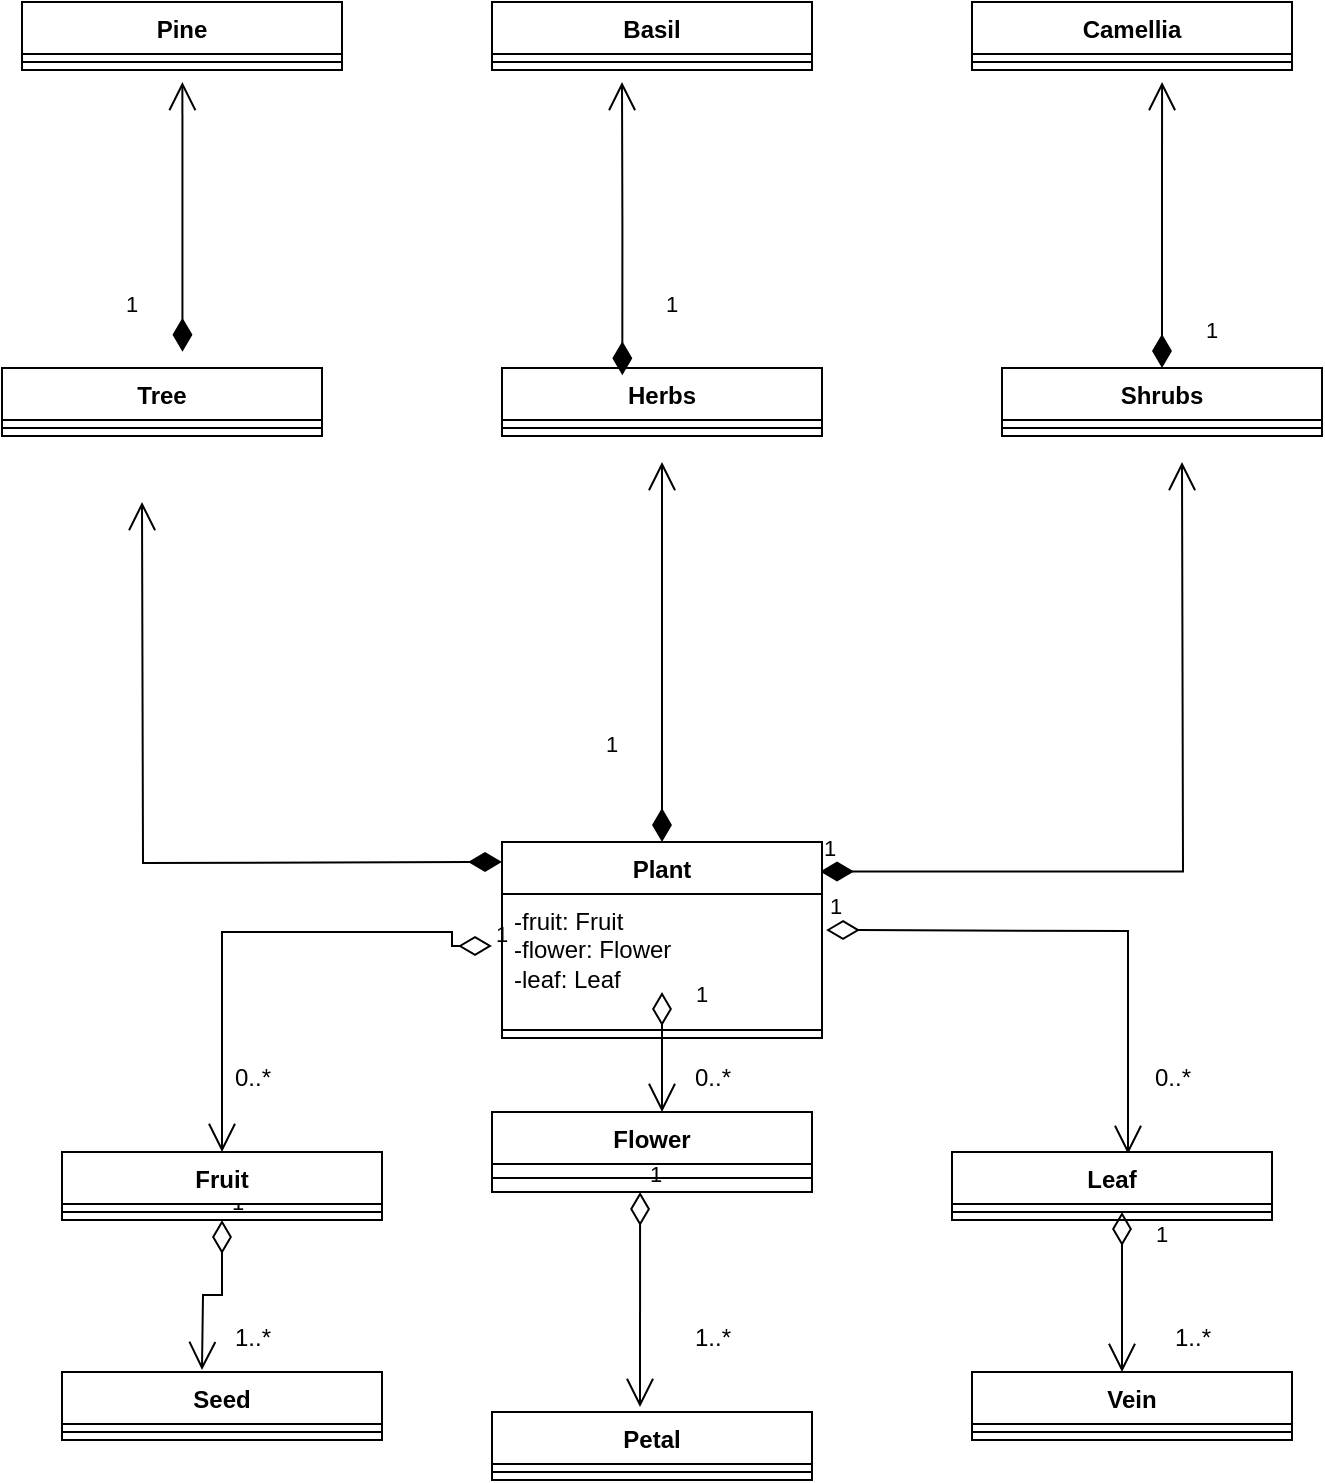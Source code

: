 <mxfile version="24.7.1" type="google">
  <diagram name="Page-1" id="ePIaogP2R6gvT1tS4hNt">
    <mxGraphModel grid="1" page="1" gridSize="10" guides="1" tooltips="1" connect="1" arrows="1" fold="1" pageScale="1" pageWidth="850" pageHeight="1100" math="0" shadow="0">
      <root>
        <mxCell id="0" />
        <mxCell id="1" parent="0" />
        <mxCell id="QnhSJK3ktMN0cWK12_jW-1" value="1" style="endArrow=open;html=1;endSize=12;startArrow=diamondThin;startSize=14;startFill=0;edgeStyle=orthogonalEdgeStyle;align=left;verticalAlign=bottom;rounded=0;entryX=0.5;entryY=0;entryDx=0;entryDy=0;exitX=0;exitY=0.5;exitDx=0;exitDy=0;" edge="1" parent="1" target="QnhSJK3ktMN0cWK12_jW-13">
          <mxGeometry x="-1" y="3" relative="1" as="geometry">
            <mxPoint x="225.0" y="91.99" as="sourcePoint" />
            <mxPoint x="90" y="184.99" as="targetPoint" />
            <Array as="points">
              <mxPoint x="205" y="91.99" />
              <mxPoint x="205" y="84.99" />
              <mxPoint x="90" y="84.99" />
            </Array>
          </mxGeometry>
        </mxCell>
        <mxCell id="QnhSJK3ktMN0cWK12_jW-2" value="1" style="endArrow=open;html=1;endSize=12;startArrow=diamondThin;startSize=14;startFill=0;edgeStyle=orthogonalEdgeStyle;align=left;verticalAlign=bottom;rounded=0;exitX=1.044;exitY=0.265;exitDx=0;exitDy=0;exitPerimeter=0;entryX=0.55;entryY=0.029;entryDx=0;entryDy=0;entryPerimeter=0;" edge="1" parent="1" target="QnhSJK3ktMN0cWK12_jW-17">
          <mxGeometry x="-1" y="3" relative="1" as="geometry">
            <mxPoint x="392.04" y="84" as="sourcePoint" />
            <mxPoint x="540" y="174.99" as="targetPoint" />
          </mxGeometry>
        </mxCell>
        <mxCell id="QnhSJK3ktMN0cWK12_jW-3" value="1" style="endArrow=open;html=1;endSize=12;startArrow=diamondThin;startSize=14;startFill=0;edgeStyle=orthogonalEdgeStyle;align=left;verticalAlign=bottom;rounded=0;exitX=0.5;exitY=1;exitDx=0;exitDy=0;entryX=0.409;entryY=-0.02;entryDx=0;entryDy=0;entryPerimeter=0;" edge="1" parent="1" source="QnhSJK3ktMN0cWK12_jW-13">
          <mxGeometry x="-1" y="3" relative="1" as="geometry">
            <mxPoint x="69.99" y="233.99" as="sourcePoint" />
            <mxPoint x="79.99" y="303.99" as="targetPoint" />
          </mxGeometry>
        </mxCell>
        <mxCell id="QnhSJK3ktMN0cWK12_jW-4" value="1" style="endArrow=open;html=1;endSize=12;startArrow=diamondThin;startSize=14;startFill=0;edgeStyle=orthogonalEdgeStyle;align=left;verticalAlign=bottom;rounded=0;entryX=0.436;entryY=-0.02;entryDx=0;entryDy=0;entryPerimeter=0;" edge="1" parent="1">
          <mxGeometry x="-1" y="3" relative="1" as="geometry">
            <mxPoint x="299.04" y="214.99" as="sourcePoint" />
            <mxPoint x="299" y="322.49" as="targetPoint" />
          </mxGeometry>
        </mxCell>
        <mxCell id="QnhSJK3ktMN0cWK12_jW-5" value="1" style="endArrow=open;html=1;endSize=12;startArrow=diamondThin;startSize=14;startFill=0;edgeStyle=orthogonalEdgeStyle;align=left;verticalAlign=bottom;rounded=0;exitX=0.5;exitY=1;exitDx=0;exitDy=0;entryX=0.5;entryY=0;entryDx=0;entryDy=0;" edge="1" parent="1">
          <mxGeometry x="-0.667" y="15" relative="1" as="geometry">
            <mxPoint x="310" y="114.99" as="sourcePoint" />
            <mxPoint x="310" y="174.99" as="targetPoint" />
            <mxPoint as="offset" />
          </mxGeometry>
        </mxCell>
        <mxCell id="QnhSJK3ktMN0cWK12_jW-6" value="1" style="endArrow=open;html=1;endSize=12;startArrow=diamondThin;startSize=14;startFill=0;edgeStyle=orthogonalEdgeStyle;align=left;verticalAlign=bottom;rounded=0;exitX=0.5;exitY=1;exitDx=0;exitDy=0;entryX=0.5;entryY=0;entryDx=0;entryDy=0;" edge="1" parent="1">
          <mxGeometry x="-0.499" y="15" relative="1" as="geometry">
            <mxPoint x="540" y="224.99" as="sourcePoint" />
            <mxPoint x="540" y="304.99" as="targetPoint" />
            <mxPoint as="offset" />
          </mxGeometry>
        </mxCell>
        <mxCell id="QnhSJK3ktMN0cWK12_jW-7" value="0..*" style="text;html=1;align=center;verticalAlign=middle;resizable=0;points=[];autosize=1;strokeColor=none;fillColor=none;" vertex="1" parent="1">
          <mxGeometry x="85" y="142.99" width="40" height="30" as="geometry" />
        </mxCell>
        <mxCell id="QnhSJK3ktMN0cWK12_jW-8" value="1..*" style="text;html=1;align=center;verticalAlign=middle;resizable=0;points=[];autosize=1;strokeColor=none;fillColor=none;" vertex="1" parent="1">
          <mxGeometry x="85" y="272.99" width="40" height="30" as="geometry" />
        </mxCell>
        <mxCell id="QnhSJK3ktMN0cWK12_jW-9" value="0..*" style="text;html=1;align=center;verticalAlign=middle;resizable=0;points=[];autosize=1;strokeColor=none;fillColor=none;" vertex="1" parent="1">
          <mxGeometry x="315" y="142.99" width="40" height="30" as="geometry" />
        </mxCell>
        <mxCell id="QnhSJK3ktMN0cWK12_jW-10" value="1..*" style="text;html=1;align=center;verticalAlign=middle;resizable=0;points=[];autosize=1;strokeColor=none;fillColor=none;" vertex="1" parent="1">
          <mxGeometry x="315" y="272.99" width="40" height="30" as="geometry" />
        </mxCell>
        <mxCell id="QnhSJK3ktMN0cWK12_jW-11" value="0..*" style="text;html=1;align=center;verticalAlign=middle;resizable=0;points=[];autosize=1;strokeColor=none;fillColor=none;" vertex="1" parent="1">
          <mxGeometry x="545" y="142.99" width="40" height="30" as="geometry" />
        </mxCell>
        <mxCell id="QnhSJK3ktMN0cWK12_jW-12" value="1..*" style="text;html=1;align=center;verticalAlign=middle;resizable=0;points=[];autosize=1;strokeColor=none;fillColor=none;" vertex="1" parent="1">
          <mxGeometry x="555" y="272.99" width="40" height="30" as="geometry" />
        </mxCell>
        <mxCell id="QnhSJK3ktMN0cWK12_jW-13" value="Fruit" style="swimlane;fontStyle=1;align=center;verticalAlign=top;childLayout=stackLayout;horizontal=1;startSize=26;horizontalStack=0;resizeParent=1;resizeParentMax=0;resizeLast=0;collapsible=1;marginBottom=0;whiteSpace=wrap;html=1;" vertex="1" parent="1">
          <mxGeometry x="10" y="194.99" width="160" height="34" as="geometry" />
        </mxCell>
        <mxCell id="QnhSJK3ktMN0cWK12_jW-14" value="" style="line;strokeWidth=1;fillColor=none;align=left;verticalAlign=middle;spacingTop=-1;spacingLeft=3;spacingRight=3;rotatable=0;labelPosition=right;points=[];portConstraint=eastwest;strokeColor=inherit;" vertex="1" parent="QnhSJK3ktMN0cWK12_jW-13">
          <mxGeometry y="26" width="160" height="8" as="geometry" />
        </mxCell>
        <mxCell id="QnhSJK3ktMN0cWK12_jW-15" value="Flower" style="swimlane;fontStyle=1;align=center;verticalAlign=top;childLayout=stackLayout;horizontal=1;startSize=26;horizontalStack=0;resizeParent=1;resizeParentMax=0;resizeLast=0;collapsible=1;marginBottom=0;whiteSpace=wrap;html=1;" vertex="1" parent="1">
          <mxGeometry x="225" y="174.99" width="160" height="40" as="geometry" />
        </mxCell>
        <mxCell id="QnhSJK3ktMN0cWK12_jW-16" value="" style="line;strokeWidth=1;fillColor=none;align=left;verticalAlign=middle;spacingTop=-1;spacingLeft=3;spacingRight=3;rotatable=0;labelPosition=right;points=[];portConstraint=eastwest;strokeColor=inherit;" vertex="1" parent="QnhSJK3ktMN0cWK12_jW-15">
          <mxGeometry y="26" width="160" height="14" as="geometry" />
        </mxCell>
        <mxCell id="QnhSJK3ktMN0cWK12_jW-17" value="Leaf" style="swimlane;fontStyle=1;align=center;verticalAlign=top;childLayout=stackLayout;horizontal=1;startSize=26;horizontalStack=0;resizeParent=1;resizeParentMax=0;resizeLast=0;collapsible=1;marginBottom=0;whiteSpace=wrap;html=1;" vertex="1" parent="1">
          <mxGeometry x="455" y="194.99" width="160" height="34" as="geometry" />
        </mxCell>
        <mxCell id="QnhSJK3ktMN0cWK12_jW-18" value="" style="line;strokeWidth=1;fillColor=none;align=left;verticalAlign=middle;spacingTop=-1;spacingLeft=3;spacingRight=3;rotatable=0;labelPosition=right;points=[];portConstraint=eastwest;strokeColor=inherit;" vertex="1" parent="QnhSJK3ktMN0cWK12_jW-17">
          <mxGeometry y="26" width="160" height="8" as="geometry" />
        </mxCell>
        <mxCell id="QnhSJK3ktMN0cWK12_jW-19" value="Vein" style="swimlane;fontStyle=1;align=center;verticalAlign=top;childLayout=stackLayout;horizontal=1;startSize=26;horizontalStack=0;resizeParent=1;resizeParentMax=0;resizeLast=0;collapsible=1;marginBottom=0;whiteSpace=wrap;html=1;" vertex="1" parent="1">
          <mxGeometry x="465" y="304.99" width="160" height="34" as="geometry" />
        </mxCell>
        <mxCell id="QnhSJK3ktMN0cWK12_jW-20" value="" style="line;strokeWidth=1;fillColor=none;align=left;verticalAlign=middle;spacingTop=-1;spacingLeft=3;spacingRight=3;rotatable=0;labelPosition=right;points=[];portConstraint=eastwest;strokeColor=inherit;" vertex="1" parent="QnhSJK3ktMN0cWK12_jW-19">
          <mxGeometry y="26" width="160" height="8" as="geometry" />
        </mxCell>
        <mxCell id="QnhSJK3ktMN0cWK12_jW-21" value="Petal" style="swimlane;fontStyle=1;align=center;verticalAlign=top;childLayout=stackLayout;horizontal=1;startSize=26;horizontalStack=0;resizeParent=1;resizeParentMax=0;resizeLast=0;collapsible=1;marginBottom=0;whiteSpace=wrap;html=1;" vertex="1" parent="1">
          <mxGeometry x="225" y="324.99" width="160" height="34" as="geometry" />
        </mxCell>
        <mxCell id="QnhSJK3ktMN0cWK12_jW-22" value="" style="line;strokeWidth=1;fillColor=none;align=left;verticalAlign=middle;spacingTop=-1;spacingLeft=3;spacingRight=3;rotatable=0;labelPosition=right;points=[];portConstraint=eastwest;strokeColor=inherit;" vertex="1" parent="QnhSJK3ktMN0cWK12_jW-21">
          <mxGeometry y="26" width="160" height="8" as="geometry" />
        </mxCell>
        <mxCell id="QnhSJK3ktMN0cWK12_jW-23" value="Seed" style="swimlane;fontStyle=1;align=center;verticalAlign=top;childLayout=stackLayout;horizontal=1;startSize=26;horizontalStack=0;resizeParent=1;resizeParentMax=0;resizeLast=0;collapsible=1;marginBottom=0;whiteSpace=wrap;html=1;" vertex="1" parent="1">
          <mxGeometry x="10" y="304.99" width="160" height="34" as="geometry" />
        </mxCell>
        <mxCell id="QnhSJK3ktMN0cWK12_jW-24" value="" style="line;strokeWidth=1;fillColor=none;align=left;verticalAlign=middle;spacingTop=-1;spacingLeft=3;spacingRight=3;rotatable=0;labelPosition=right;points=[];portConstraint=eastwest;strokeColor=inherit;" vertex="1" parent="QnhSJK3ktMN0cWK12_jW-23">
          <mxGeometry y="26" width="160" height="8" as="geometry" />
        </mxCell>
        <mxCell id="QnhSJK3ktMN0cWK12_jW-29" value="Herbs" style="swimlane;fontStyle=1;align=center;verticalAlign=top;childLayout=stackLayout;horizontal=1;startSize=26;horizontalStack=0;resizeParent=1;resizeParentMax=0;resizeLast=0;collapsible=1;marginBottom=0;whiteSpace=wrap;html=1;" vertex="1" parent="1">
          <mxGeometry x="230" y="-197" width="160" height="34" as="geometry" />
        </mxCell>
        <mxCell id="QnhSJK3ktMN0cWK12_jW-30" value="" style="line;strokeWidth=1;fillColor=none;align=left;verticalAlign=middle;spacingTop=-1;spacingLeft=3;spacingRight=3;rotatable=0;labelPosition=right;points=[];portConstraint=eastwest;strokeColor=inherit;" vertex="1" parent="QnhSJK3ktMN0cWK12_jW-29">
          <mxGeometry y="26" width="160" height="8" as="geometry" />
        </mxCell>
        <mxCell id="QnhSJK3ktMN0cWK12_jW-31" value="Tree" style="swimlane;fontStyle=1;align=center;verticalAlign=top;childLayout=stackLayout;horizontal=1;startSize=26;horizontalStack=0;resizeParent=1;resizeParentMax=0;resizeLast=0;collapsible=1;marginBottom=0;whiteSpace=wrap;html=1;" vertex="1" parent="1">
          <mxGeometry x="-20" y="-197" width="160" height="34" as="geometry" />
        </mxCell>
        <mxCell id="QnhSJK3ktMN0cWK12_jW-32" value="" style="line;strokeWidth=1;fillColor=none;align=left;verticalAlign=middle;spacingTop=-1;spacingLeft=3;spacingRight=3;rotatable=0;labelPosition=right;points=[];portConstraint=eastwest;strokeColor=inherit;" vertex="1" parent="QnhSJK3ktMN0cWK12_jW-31">
          <mxGeometry y="26" width="160" height="8" as="geometry" />
        </mxCell>
        <mxCell id="QnhSJK3ktMN0cWK12_jW-33" value="Shrubs" style="swimlane;fontStyle=1;align=center;verticalAlign=top;childLayout=stackLayout;horizontal=1;startSize=26;horizontalStack=0;resizeParent=1;resizeParentMax=0;resizeLast=0;collapsible=1;marginBottom=0;whiteSpace=wrap;html=1;" vertex="1" parent="1">
          <mxGeometry x="480" y="-197" width="160" height="34" as="geometry" />
        </mxCell>
        <mxCell id="QnhSJK3ktMN0cWK12_jW-34" value="" style="line;strokeWidth=1;fillColor=none;align=left;verticalAlign=middle;spacingTop=-1;spacingLeft=3;spacingRight=3;rotatable=0;labelPosition=right;points=[];portConstraint=eastwest;strokeColor=inherit;" vertex="1" parent="QnhSJK3ktMN0cWK12_jW-33">
          <mxGeometry y="26" width="160" height="8" as="geometry" />
        </mxCell>
        <mxCell id="QnhSJK3ktMN0cWK12_jW-35" value="Pine" style="swimlane;fontStyle=1;align=center;verticalAlign=top;childLayout=stackLayout;horizontal=1;startSize=26;horizontalStack=0;resizeParent=1;resizeParentMax=0;resizeLast=0;collapsible=1;marginBottom=0;whiteSpace=wrap;html=1;" vertex="1" parent="1">
          <mxGeometry x="-10" y="-380" width="160" height="34" as="geometry" />
        </mxCell>
        <mxCell id="QnhSJK3ktMN0cWK12_jW-36" value="" style="line;strokeWidth=1;fillColor=none;align=left;verticalAlign=middle;spacingTop=-1;spacingLeft=3;spacingRight=3;rotatable=0;labelPosition=right;points=[];portConstraint=eastwest;strokeColor=inherit;" vertex="1" parent="QnhSJK3ktMN0cWK12_jW-35">
          <mxGeometry y="26" width="160" height="8" as="geometry" />
        </mxCell>
        <mxCell id="QnhSJK3ktMN0cWK12_jW-37" value="&lt;div&gt;Basil&lt;/div&gt;" style="swimlane;fontStyle=1;align=center;verticalAlign=top;childLayout=stackLayout;horizontal=1;startSize=26;horizontalStack=0;resizeParent=1;resizeParentMax=0;resizeLast=0;collapsible=1;marginBottom=0;whiteSpace=wrap;html=1;" vertex="1" parent="1">
          <mxGeometry x="225" y="-380" width="160" height="34" as="geometry" />
        </mxCell>
        <mxCell id="QnhSJK3ktMN0cWK12_jW-38" value="" style="line;strokeWidth=1;fillColor=none;align=left;verticalAlign=middle;spacingTop=-1;spacingLeft=3;spacingRight=3;rotatable=0;labelPosition=right;points=[];portConstraint=eastwest;strokeColor=inherit;" vertex="1" parent="QnhSJK3ktMN0cWK12_jW-37">
          <mxGeometry y="26" width="160" height="8" as="geometry" />
        </mxCell>
        <mxCell id="QnhSJK3ktMN0cWK12_jW-39" value="Camellia" style="swimlane;fontStyle=1;align=center;verticalAlign=top;childLayout=stackLayout;horizontal=1;startSize=26;horizontalStack=0;resizeParent=1;resizeParentMax=0;resizeLast=0;collapsible=1;marginBottom=0;whiteSpace=wrap;html=1;" vertex="1" parent="1">
          <mxGeometry x="465" y="-380" width="160" height="34" as="geometry" />
        </mxCell>
        <mxCell id="QnhSJK3ktMN0cWK12_jW-40" value="" style="line;strokeWidth=1;fillColor=none;align=left;verticalAlign=middle;spacingTop=-1;spacingLeft=3;spacingRight=3;rotatable=0;labelPosition=right;points=[];portConstraint=eastwest;strokeColor=inherit;" vertex="1" parent="QnhSJK3ktMN0cWK12_jW-39">
          <mxGeometry y="26" width="160" height="8" as="geometry" />
        </mxCell>
        <mxCell id="QnhSJK3ktMN0cWK12_jW-41" value="1" style="endArrow=open;html=1;endSize=12;startArrow=diamondThin;startSize=14;startFill=1;edgeStyle=orthogonalEdgeStyle;align=left;verticalAlign=bottom;rounded=0;" edge="1" parent="1">
          <mxGeometry x="-1" y="3" relative="1" as="geometry">
            <mxPoint x="230" y="50" as="sourcePoint" />
            <mxPoint x="50" y="-130" as="targetPoint" />
          </mxGeometry>
        </mxCell>
        <mxCell id="QnhSJK3ktMN0cWK12_jW-42" value="1" style="endArrow=open;html=1;endSize=12;startArrow=diamondThin;startSize=14;startFill=1;edgeStyle=orthogonalEdgeStyle;align=left;verticalAlign=bottom;rounded=0;exitX=0.376;exitY=0.106;exitDx=0;exitDy=0;exitPerimeter=0;" edge="1" parent="1" source="QnhSJK3ktMN0cWK12_jW-29">
          <mxGeometry x="-0.638" y="-20" relative="1" as="geometry">
            <mxPoint x="310.0" y="-303" as="sourcePoint" />
            <mxPoint x="290" y="-340" as="targetPoint" />
            <mxPoint as="offset" />
          </mxGeometry>
        </mxCell>
        <mxCell id="QnhSJK3ktMN0cWK12_jW-43" value="1" style="endArrow=open;html=1;endSize=12;startArrow=diamondThin;startSize=14;startFill=1;edgeStyle=orthogonalEdgeStyle;align=left;verticalAlign=bottom;rounded=0;entryX=0.594;entryY=1.75;entryDx=0;entryDy=0;entryPerimeter=0;exitX=0.5;exitY=0;exitDx=0;exitDy=0;" edge="1" parent="1" source="QnhSJK3ktMN0cWK12_jW-33" target="QnhSJK3ktMN0cWK12_jW-40">
          <mxGeometry x="-0.846" y="-20" relative="1" as="geometry">
            <mxPoint x="560" y="-210" as="sourcePoint" />
            <mxPoint x="570" y="-327" as="targetPoint" />
            <Array as="points">
              <mxPoint x="560" y="-290" />
              <mxPoint x="560" y="-290" />
            </Array>
            <mxPoint y="1" as="offset" />
          </mxGeometry>
        </mxCell>
        <mxCell id="QnhSJK3ktMN0cWK12_jW-44" value="1" style="endArrow=open;html=1;endSize=12;startArrow=diamondThin;startSize=14;startFill=1;edgeStyle=orthogonalEdgeStyle;align=left;verticalAlign=bottom;rounded=0;exitX=0.564;exitY=-0.24;exitDx=0;exitDy=0;exitPerimeter=0;" edge="1" parent="1" source="QnhSJK3ktMN0cWK12_jW-31">
          <mxGeometry x="-0.78" y="30" relative="1" as="geometry">
            <mxPoint x="20" y="-127" as="sourcePoint" />
            <mxPoint x="70" y="-340" as="targetPoint" />
            <Array as="points">
              <mxPoint x="70" y="-340" />
              <mxPoint x="70" y="-340" />
            </Array>
            <mxPoint as="offset" />
          </mxGeometry>
        </mxCell>
        <mxCell id="QnhSJK3ktMN0cWK12_jW-45" value="1" style="endArrow=open;html=1;endSize=12;startArrow=diamondThin;startSize=14;startFill=1;edgeStyle=orthogonalEdgeStyle;align=left;verticalAlign=bottom;rounded=0;exitX=0.5;exitY=0;exitDx=0;exitDy=0;" edge="1" parent="1" source="QnhSJK3ktMN0cWK12_jW-47">
          <mxGeometry x="-0.58" y="30" relative="1" as="geometry">
            <mxPoint x="309.5" y="-163" as="sourcePoint" />
            <mxPoint x="310" y="-150" as="targetPoint" />
            <Array as="points" />
            <mxPoint as="offset" />
          </mxGeometry>
        </mxCell>
        <mxCell id="QnhSJK3ktMN0cWK12_jW-46" value="1" style="endArrow=open;html=1;endSize=12;startArrow=diamondThin;startSize=14;startFill=1;edgeStyle=orthogonalEdgeStyle;align=left;verticalAlign=bottom;rounded=0;exitX=0.994;exitY=0.151;exitDx=0;exitDy=0;exitPerimeter=0;" edge="1" parent="1" source="QnhSJK3ktMN0cWK12_jW-47">
          <mxGeometry x="-1" y="3" relative="1" as="geometry">
            <mxPoint x="559.5" y="-163" as="sourcePoint" />
            <mxPoint x="570" y="-150" as="targetPoint" />
            <Array as="points" />
          </mxGeometry>
        </mxCell>
        <mxCell id="QnhSJK3ktMN0cWK12_jW-47" value="Plant" style="swimlane;fontStyle=1;align=center;verticalAlign=top;childLayout=stackLayout;horizontal=1;startSize=26;horizontalStack=0;resizeParent=1;resizeParentMax=0;resizeLast=0;collapsible=1;marginBottom=0;whiteSpace=wrap;html=1;" vertex="1" parent="1">
          <mxGeometry x="230" y="40" width="160" height="98" as="geometry" />
        </mxCell>
        <mxCell id="QnhSJK3ktMN0cWK12_jW-48" value="-fruit: Fruit&lt;div&gt;-flower: Flower&lt;/div&gt;&lt;div&gt;-leaf: Leaf&lt;/div&gt;" style="text;strokeColor=none;fillColor=none;align=left;verticalAlign=top;spacingLeft=4;spacingRight=4;overflow=hidden;rotatable=0;points=[[0,0.5],[1,0.5]];portConstraint=eastwest;whiteSpace=wrap;html=1;" vertex="1" parent="QnhSJK3ktMN0cWK12_jW-47">
          <mxGeometry y="26" width="160" height="64" as="geometry" />
        </mxCell>
        <mxCell id="QnhSJK3ktMN0cWK12_jW-49" value="" style="line;strokeWidth=1;fillColor=none;align=left;verticalAlign=middle;spacingTop=-1;spacingLeft=3;spacingRight=3;rotatable=0;labelPosition=right;points=[];portConstraint=eastwest;strokeColor=inherit;" vertex="1" parent="QnhSJK3ktMN0cWK12_jW-47">
          <mxGeometry y="90" width="160" height="8" as="geometry" />
        </mxCell>
      </root>
    </mxGraphModel>
  </diagram>
</mxfile>
